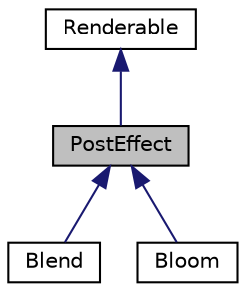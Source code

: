 digraph "PostEffect"
{
  edge [fontname="Helvetica",fontsize="10",labelfontname="Helvetica",labelfontsize="10"];
  node [fontname="Helvetica",fontsize="10",shape=record];
  Node1 [label="PostEffect",height=0.2,width=0.4,color="black", fillcolor="grey75", style="filled", fontcolor="black"];
  Node2 -> Node1 [dir="back",color="midnightblue",fontsize="10",style="solid",fontname="Helvetica"];
  Node2 [label="Renderable",height=0.2,width=0.4,color="black", fillcolor="white", style="filled",URL="$class_renderable.html"];
  Node1 -> Node3 [dir="back",color="midnightblue",fontsize="10",style="solid",fontname="Helvetica"];
  Node3 [label="Blend",height=0.2,width=0.4,color="black", fillcolor="white", style="filled",URL="$class_blend.html"];
  Node1 -> Node4 [dir="back",color="midnightblue",fontsize="10",style="solid",fontname="Helvetica"];
  Node4 [label="Bloom",height=0.2,width=0.4,color="black", fillcolor="white", style="filled",URL="$class_bloom.html"];
}
